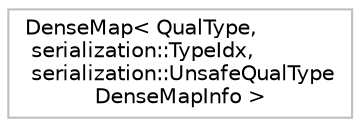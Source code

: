 digraph "Graphical Class Hierarchy"
{
 // LATEX_PDF_SIZE
  bgcolor="transparent";
  edge [fontname="Helvetica",fontsize="10",labelfontname="Helvetica",labelfontsize="10"];
  node [fontname="Helvetica",fontsize="10",shape=record];
  rankdir="LR";
  Node0 [label="DenseMap\< QualType,\l serialization::TypeIdx,\l serialization::UnsafeQualType\lDenseMapInfo \>",height=0.2,width=0.4,color="grey75",tooltip=" "];
}
